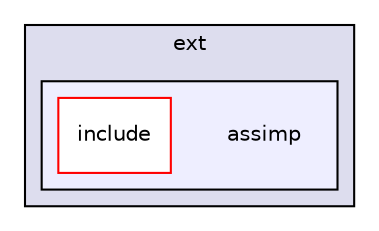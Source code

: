 digraph "ext/assimp" {
  compound=true
  node [ fontsize="10", fontname="Helvetica"];
  edge [ labelfontsize="10", labelfontname="Helvetica"];
  subgraph clusterdir_31cedd4509e06940f559c1ca2f722e02 {
    graph [ bgcolor="#ddddee", pencolor="black", label="ext" fontname="Helvetica", fontsize="10", URL="dir_31cedd4509e06940f559c1ca2f722e02.html"]
  subgraph clusterdir_220aa4627e023837c675bacb00e775d6 {
    graph [ bgcolor="#eeeeff", pencolor="black", label="" URL="dir_220aa4627e023837c675bacb00e775d6.html"];
    dir_220aa4627e023837c675bacb00e775d6 [shape=plaintext label="assimp"];
    dir_9eb2a12bc870c1059dcb3f24c849e643 [shape=box label="include" color="red" fillcolor="white" style="filled" URL="dir_9eb2a12bc870c1059dcb3f24c849e643.html"];
  }
  }
}
